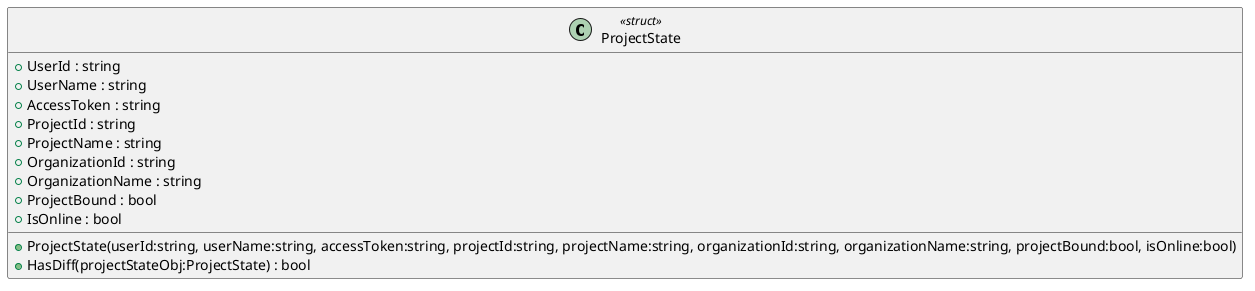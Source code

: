 @startuml
class ProjectState <<struct>> {
    + UserId : string
    + UserName : string
    + AccessToken : string
    + ProjectId : string
    + ProjectName : string
    + OrganizationId : string
    + OrganizationName : string
    + ProjectBound : bool
    + IsOnline : bool
    + ProjectState(userId:string, userName:string, accessToken:string, projectId:string, projectName:string, organizationId:string, organizationName:string, projectBound:bool, isOnline:bool)
    + HasDiff(projectStateObj:ProjectState) : bool
}
@enduml
